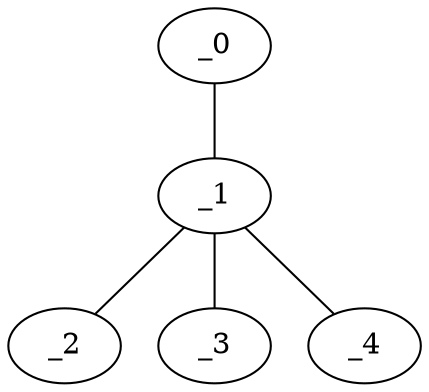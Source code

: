 graph YP1_0130 {
	_0	 [x="0.585288",
		y="2.99502"];
	_1	 [x="1.51",
		y="2.01"];
	_0 -- _1;
	_2	 [x="1.4824",
		y="0.400263"];
	_1 -- _2;
	_3	 [x="2.46414",
		y="2.9037"];
	_1 -- _3;
	_4	 [x="0.383626",
		y="2.73191"];
	_1 -- _4;
}
